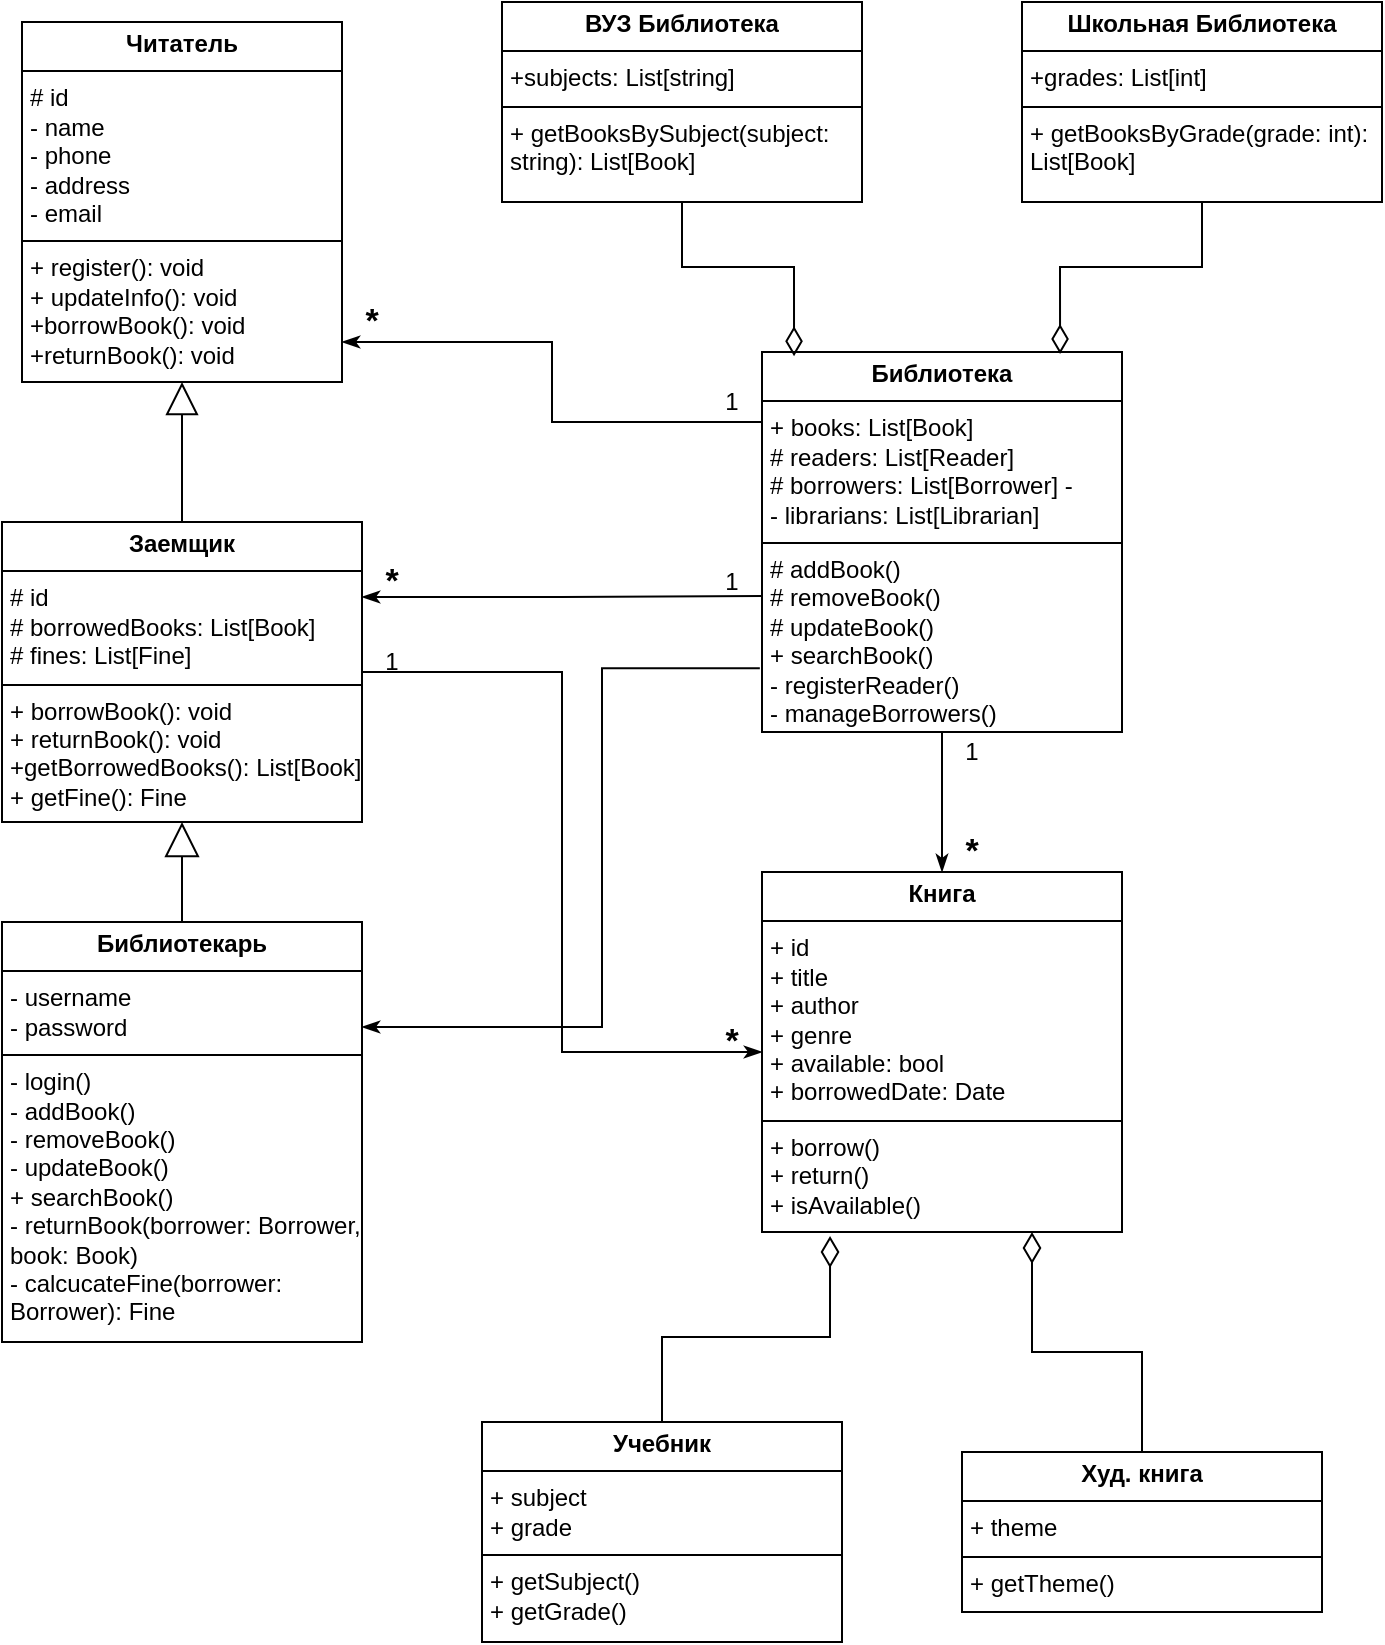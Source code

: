 <mxfile version="24.7.17">
  <diagram name="Страница — 1" id="GiDRmRgd0x45pkY0fpgc">
    <mxGraphModel dx="824" dy="791" grid="1" gridSize="10" guides="1" tooltips="1" connect="1" arrows="1" fold="1" page="1" pageScale="1" pageWidth="900" pageHeight="1600" math="0" shadow="0">
      <root>
        <mxCell id="0" />
        <mxCell id="1" parent="0" />
        <mxCell id="TMLp2XeuXttRBRyLWtrB-34" style="edgeStyle=orthogonalEdgeStyle;rounded=0;orthogonalLoop=1;jettySize=auto;html=1;entryX=0;entryY=0.5;entryDx=0;entryDy=0;endArrow=none;endFill=0;startArrow=classicThin;startFill=1;" edge="1" parent="1" source="TMLp2XeuXttRBRyLWtrB-6" target="TMLp2XeuXttRBRyLWtrB-13">
          <mxGeometry relative="1" as="geometry">
            <Array as="points">
              <mxPoint x="425" y="190" />
              <mxPoint x="425" y="230" />
              <mxPoint x="530" y="230" />
            </Array>
          </mxGeometry>
        </mxCell>
        <mxCell id="TMLp2XeuXttRBRyLWtrB-6" value="&lt;p style=&quot;margin:0px;margin-top:4px;text-align:center;&quot;&gt;&lt;b&gt;Читатель&lt;/b&gt;&lt;/p&gt;&lt;hr size=&quot;1&quot; style=&quot;border-style:solid;&quot;&gt;&lt;p style=&quot;margin:0px;margin-left:4px;&quot;&gt;# id&lt;/p&gt;&lt;p style=&quot;margin:0px;margin-left:4px;&quot;&gt;- name&lt;/p&gt;&lt;p style=&quot;margin:0px;margin-left:4px;&quot;&gt;- phone&lt;/p&gt;&lt;p style=&quot;margin:0px;margin-left:4px;&quot;&gt;- address&lt;/p&gt;&lt;p style=&quot;margin:0px;margin-left:4px;&quot;&gt;- email&lt;/p&gt;&lt;hr size=&quot;1&quot; style=&quot;border-style:solid;&quot;&gt;&lt;p style=&quot;margin:0px;margin-left:4px;&quot;&gt;+ register(): void&lt;/p&gt;&lt;p style=&quot;margin:0px;margin-left:4px;&quot;&gt;+ updateInfo(): void&lt;/p&gt;&lt;p style=&quot;margin:0px;margin-left:4px;&quot;&gt;+borrowBook(): void&lt;/p&gt;&lt;p style=&quot;margin:0px;margin-left:4px;&quot;&gt;+returnBook(): void&lt;/p&gt;" style="verticalAlign=top;align=left;overflow=fill;html=1;whiteSpace=wrap;" vertex="1" parent="1">
          <mxGeometry x="160" y="30" width="160" height="180" as="geometry" />
        </mxCell>
        <mxCell id="TMLp2XeuXttRBRyLWtrB-18" style="edgeStyle=orthogonalEdgeStyle;rounded=0;orthogonalLoop=1;jettySize=auto;html=1;entryX=0.5;entryY=1;entryDx=0;entryDy=0;endArrow=block;endFill=0;strokeWidth=1;endSize=14;" edge="1" parent="1" source="TMLp2XeuXttRBRyLWtrB-7" target="TMLp2XeuXttRBRyLWtrB-6">
          <mxGeometry relative="1" as="geometry" />
        </mxCell>
        <mxCell id="TMLp2XeuXttRBRyLWtrB-29" style="edgeStyle=orthogonalEdgeStyle;rounded=0;orthogonalLoop=1;jettySize=auto;html=1;exitX=1;exitY=0.5;exitDx=0;exitDy=0;entryX=0;entryY=0.5;entryDx=0;entryDy=0;endArrow=classicThin;endFill=1;" edge="1" parent="1" source="TMLp2XeuXttRBRyLWtrB-7" target="TMLp2XeuXttRBRyLWtrB-10">
          <mxGeometry relative="1" as="geometry" />
        </mxCell>
        <mxCell id="TMLp2XeuXttRBRyLWtrB-7" value="&lt;p style=&quot;margin:0px;margin-top:4px;text-align:center;&quot;&gt;&lt;b&gt;Заемщик&lt;/b&gt;&lt;/p&gt;&lt;hr size=&quot;1&quot; style=&quot;border-style:solid;&quot;&gt;&lt;p style=&quot;margin:0px;margin-left:4px;&quot;&gt;# id&lt;/p&gt;&lt;p style=&quot;margin:0px;margin-left:4px;&quot;&gt;# borrowedBooks: List[Book]&lt;/p&gt;&lt;p style=&quot;margin:0px;margin-left:4px;&quot;&gt;# fines: List[Fine]&lt;/p&gt;&lt;hr size=&quot;1&quot; style=&quot;border-style:solid;&quot;&gt;&lt;p style=&quot;margin:0px;margin-left:4px;&quot;&gt;+ borrowBook(): void&amp;nbsp;&lt;/p&gt;&lt;p style=&quot;margin:0px;margin-left:4px;&quot;&gt;+ returnBook(): void&amp;nbsp;&lt;/p&gt;&lt;p style=&quot;margin:0px;margin-left:4px;&quot;&gt;+getBorrowedBooks():&amp;nbsp;&lt;span style=&quot;background-color: initial;&quot;&gt;List[Book]&lt;/span&gt;&lt;/p&gt;&lt;p style=&quot;margin:0px;margin-left:4px;&quot;&gt;+ getFine(): Fine&amp;nbsp;&lt;/p&gt;" style="verticalAlign=top;align=left;overflow=fill;html=1;whiteSpace=wrap;" vertex="1" parent="1">
          <mxGeometry x="150" y="280" width="180" height="150" as="geometry" />
        </mxCell>
        <mxCell id="TMLp2XeuXttRBRyLWtrB-8" style="edgeStyle=orthogonalEdgeStyle;rounded=0;orthogonalLoop=1;jettySize=auto;html=1;exitX=0.5;exitY=1;exitDx=0;exitDy=0;" edge="1" parent="1" source="TMLp2XeuXttRBRyLWtrB-7" target="TMLp2XeuXttRBRyLWtrB-7">
          <mxGeometry relative="1" as="geometry" />
        </mxCell>
        <mxCell id="TMLp2XeuXttRBRyLWtrB-19" style="edgeStyle=orthogonalEdgeStyle;rounded=0;orthogonalLoop=1;jettySize=auto;html=1;entryX=0.5;entryY=1;entryDx=0;entryDy=0;endArrow=block;endFill=0;endSize=15;" edge="1" parent="1" source="TMLp2XeuXttRBRyLWtrB-9" target="TMLp2XeuXttRBRyLWtrB-7">
          <mxGeometry relative="1" as="geometry" />
        </mxCell>
        <mxCell id="TMLp2XeuXttRBRyLWtrB-9" value="&lt;p style=&quot;margin:0px;margin-top:4px;text-align:center;&quot;&gt;&lt;b&gt;Библиотекарь&lt;/b&gt;&lt;/p&gt;&lt;hr size=&quot;1&quot; style=&quot;border-style:solid;&quot;&gt;&lt;p style=&quot;margin:0px;margin-left:4px;&quot;&gt;- username&lt;/p&gt;&lt;p style=&quot;margin:0px;margin-left:4px;&quot;&gt;- password&lt;/p&gt;&lt;hr size=&quot;1&quot; style=&quot;border-style:solid;&quot;&gt;&lt;p style=&quot;margin:0px;margin-left:4px;&quot;&gt;- login()&lt;/p&gt;&lt;p style=&quot;margin:0px;margin-left:4px;&quot;&gt;- addBook()&lt;/p&gt;&lt;p style=&quot;margin:0px;margin-left:4px;&quot;&gt;- removeBook()&lt;/p&gt;&lt;p style=&quot;margin:0px;margin-left:4px;&quot;&gt;- updateBook()&lt;/p&gt;&lt;p style=&quot;margin:0px;margin-left:4px;&quot;&gt;+ searchBook()&lt;/p&gt;&lt;p style=&quot;margin:0px;margin-left:4px;&quot;&gt;- returnBook(borrower: Borrower, book: Book)&lt;/p&gt;&lt;p style=&quot;margin:0px;margin-left:4px;&quot;&gt;- calcucateFine(&lt;span style=&quot;background-color: initial;&quot;&gt;borrower: Borrower): Fine&lt;/span&gt;&lt;/p&gt;" style="verticalAlign=top;align=left;overflow=fill;html=1;whiteSpace=wrap;" vertex="1" parent="1">
          <mxGeometry x="150" y="480" width="180" height="210" as="geometry" />
        </mxCell>
        <mxCell id="TMLp2XeuXttRBRyLWtrB-20" style="edgeStyle=orthogonalEdgeStyle;rounded=0;orthogonalLoop=1;jettySize=auto;html=1;entryX=0.5;entryY=1;entryDx=0;entryDy=0;endArrow=none;endFill=0;startArrow=classicThin;startFill=1;" edge="1" parent="1" source="TMLp2XeuXttRBRyLWtrB-10" target="TMLp2XeuXttRBRyLWtrB-13">
          <mxGeometry relative="1" as="geometry" />
        </mxCell>
        <mxCell id="TMLp2XeuXttRBRyLWtrB-10" value="&lt;p style=&quot;margin:0px;margin-top:4px;text-align:center;&quot;&gt;&lt;b&gt;Книга&lt;/b&gt;&lt;/p&gt;&lt;hr size=&quot;1&quot; style=&quot;border-style:solid;&quot;&gt;&lt;p style=&quot;margin:0px;margin-left:4px;&quot;&gt;+ id&lt;/p&gt;&lt;p style=&quot;margin:0px;margin-left:4px;&quot;&gt;+ title&lt;/p&gt;&lt;p style=&quot;margin:0px;margin-left:4px;&quot;&gt;+ author&lt;/p&gt;&lt;p style=&quot;margin:0px;margin-left:4px;&quot;&gt;+ genre&lt;/p&gt;&lt;p style=&quot;margin:0px;margin-left:4px;&quot;&gt;+ available: bool&lt;/p&gt;&lt;p style=&quot;margin:0px;margin-left:4px;&quot;&gt;+&amp;nbsp;borrowedDate: Date&lt;/p&gt;&lt;hr size=&quot;1&quot; style=&quot;border-style:solid;&quot;&gt;&lt;p style=&quot;margin:0px;margin-left:4px;&quot;&gt;+ borrow()&lt;/p&gt;&lt;p style=&quot;margin:0px;margin-left:4px;&quot;&gt;+ return()&lt;/p&gt;&lt;p style=&quot;margin:0px;margin-left:4px;&quot;&gt;+ isAvailable()&lt;/p&gt;&lt;p style=&quot;margin:0px;margin-left:4px;&quot;&gt;&lt;br&gt;&lt;/p&gt;" style="verticalAlign=top;align=left;overflow=fill;html=1;whiteSpace=wrap;" vertex="1" parent="1">
          <mxGeometry x="530" y="455" width="180" height="180" as="geometry" />
        </mxCell>
        <mxCell id="TMLp2XeuXttRBRyLWtrB-11" value="&lt;p style=&quot;margin:0px;margin-top:4px;text-align:center;&quot;&gt;&lt;b&gt;Учебник&lt;/b&gt;&lt;/p&gt;&lt;hr size=&quot;1&quot; style=&quot;border-style:solid;&quot;&gt;&lt;p style=&quot;margin:0px;margin-left:4px;&quot;&gt;+ subject&lt;/p&gt;&lt;p style=&quot;margin:0px;margin-left:4px;&quot;&gt;+ grade&lt;/p&gt;&lt;hr size=&quot;1&quot; style=&quot;border-style:solid;&quot;&gt;&lt;p style=&quot;margin:0px;margin-left:4px;&quot;&gt;+ getSubject()&lt;/p&gt;&lt;p style=&quot;margin:0px;margin-left:4px;&quot;&gt;+ getGrade()&lt;/p&gt;" style="verticalAlign=top;align=left;overflow=fill;html=1;whiteSpace=wrap;" vertex="1" parent="1">
          <mxGeometry x="390" y="730" width="180" height="110" as="geometry" />
        </mxCell>
        <mxCell id="TMLp2XeuXttRBRyLWtrB-22" style="edgeStyle=orthogonalEdgeStyle;rounded=0;orthogonalLoop=1;jettySize=auto;html=1;entryX=0.75;entryY=1;entryDx=0;entryDy=0;endArrow=diamondThin;endFill=0;endSize=13;" edge="1" parent="1" source="TMLp2XeuXttRBRyLWtrB-12" target="TMLp2XeuXttRBRyLWtrB-10">
          <mxGeometry relative="1" as="geometry" />
        </mxCell>
        <mxCell id="TMLp2XeuXttRBRyLWtrB-12" value="&lt;p style=&quot;margin:0px;margin-top:4px;text-align:center;&quot;&gt;&lt;b&gt;Худ. книга&lt;/b&gt;&lt;/p&gt;&lt;hr size=&quot;1&quot; style=&quot;border-style:solid;&quot;&gt;&lt;p style=&quot;margin:0px;margin-left:4px;&quot;&gt;+ theme&lt;/p&gt;&lt;hr size=&quot;1&quot; style=&quot;border-style:solid;&quot;&gt;&lt;p style=&quot;margin:0px;margin-left:4px;&quot;&gt;+ getTheme()&lt;/p&gt;" style="verticalAlign=top;align=left;overflow=fill;html=1;whiteSpace=wrap;" vertex="1" parent="1">
          <mxGeometry x="630" y="745" width="180" height="80" as="geometry" />
        </mxCell>
        <mxCell id="TMLp2XeuXttRBRyLWtrB-13" value="&lt;p style=&quot;margin:0px;margin-top:4px;text-align:center;&quot;&gt;&lt;b&gt;Библиотека&lt;/b&gt;&lt;/p&gt;&lt;hr size=&quot;1&quot; style=&quot;border-style:solid;&quot;&gt;&lt;p style=&quot;margin:0px;margin-left:4px;&quot;&gt;+ books: List[Book]&amp;nbsp;&lt;/p&gt;&lt;p style=&quot;margin:0px;margin-left:4px;&quot;&gt;# readers: List[Reader]&amp;nbsp;&lt;/p&gt;&lt;p style=&quot;margin:0px;margin-left:4px;&quot;&gt;# borrowers: List[Borrower] -&amp;nbsp;&lt;/p&gt;&lt;p style=&quot;margin:0px;margin-left:4px;&quot;&gt;- librarians: List[Librarian]&amp;nbsp;&lt;/p&gt;&lt;hr size=&quot;1&quot; style=&quot;border-style:solid;&quot;&gt;&lt;p style=&quot;margin:0px;margin-left:4px;&quot;&gt;# addBook()&lt;/p&gt;&lt;p style=&quot;margin:0px;margin-left:4px;&quot;&gt;# removeBook()&lt;/p&gt;&lt;p style=&quot;margin:0px;margin-left:4px;&quot;&gt;# updateBook()&lt;/p&gt;&lt;p style=&quot;margin:0px;margin-left:4px;&quot;&gt;+ searchBook()&lt;/p&gt;&lt;p style=&quot;margin:0px;margin-left:4px;&quot;&gt;- registerReader()&lt;/p&gt;&lt;p style=&quot;margin:0px;margin-left:4px;&quot;&gt;- manageBorrowers()&lt;/p&gt;&lt;p style=&quot;margin:0px;margin-left:4px;&quot;&gt;&lt;br&gt;&lt;/p&gt;&lt;p style=&quot;margin:0px;margin-left:4px;&quot;&gt;&lt;br&gt;&lt;/p&gt;" style="verticalAlign=top;align=left;overflow=fill;html=1;whiteSpace=wrap;" vertex="1" parent="1">
          <mxGeometry x="530" y="195" width="180" height="190" as="geometry" />
        </mxCell>
        <mxCell id="TMLp2XeuXttRBRyLWtrB-14" style="edgeStyle=orthogonalEdgeStyle;rounded=0;orthogonalLoop=1;jettySize=auto;html=1;exitX=0.5;exitY=1;exitDx=0;exitDy=0;" edge="1" parent="1" source="TMLp2XeuXttRBRyLWtrB-13" target="TMLp2XeuXttRBRyLWtrB-13">
          <mxGeometry relative="1" as="geometry" />
        </mxCell>
        <mxCell id="TMLp2XeuXttRBRyLWtrB-15" value="&lt;p style=&quot;margin:0px;margin-top:4px;text-align:center;&quot;&gt;&lt;b&gt;ВУЗ Библиотека&lt;/b&gt;&lt;/p&gt;&lt;hr size=&quot;1&quot; style=&quot;border-style:solid;&quot;&gt;&lt;p style=&quot;margin: 0px 0px 0px 4px;&quot;&gt;&lt;font face=&quot;Helvetica&quot;&gt;&lt;font style=&quot;font-size: 12px;&quot;&gt;+&lt;/font&gt;&lt;span style=&quot;background-color: rgb(255, 255, 255);&quot;&gt;subjects: List[string]&lt;/span&gt;&lt;/font&gt;&lt;/p&gt;&lt;hr size=&quot;1&quot; style=&quot;border-style: solid;&quot;&gt;&lt;p style=&quot;margin:0px;margin-left:4px;&quot;&gt;+ getBooksBySubject(subject: string): List[Book]&lt;br&gt;&lt;/p&gt;&lt;p style=&quot;margin:0px;margin-left:4px;&quot;&gt;&lt;br&gt;&lt;/p&gt;&lt;p style=&quot;margin:0px;margin-left:4px;&quot;&gt;&lt;br&gt;&lt;/p&gt;" style="verticalAlign=top;align=left;overflow=fill;html=1;whiteSpace=wrap;" vertex="1" parent="1">
          <mxGeometry x="400" y="20" width="180" height="100" as="geometry" />
        </mxCell>
        <mxCell id="TMLp2XeuXttRBRyLWtrB-16" value="&lt;p style=&quot;margin:0px;margin-top:4px;text-align:center;&quot;&gt;&lt;b&gt;Школьная Библиотека&lt;/b&gt;&lt;/p&gt;&lt;hr size=&quot;1&quot; style=&quot;border-style:solid;&quot;&gt;&lt;p style=&quot;margin: 0px 0px 0px 4px;&quot;&gt;&lt;font face=&quot;Helvetica&quot;&gt;&lt;font style=&quot;font-size: 12px;&quot;&gt;+&lt;/font&gt;&lt;/font&gt;&lt;span style=&quot;background-color: initial;&quot;&gt;grades: List[int]&lt;/span&gt;&lt;/p&gt;&lt;hr size=&quot;1&quot; style=&quot;border-style: solid;&quot;&gt;&lt;p style=&quot;margin: 0px 0px 0px 4px;&quot;&gt;&lt;font style=&quot;font-size: 12px;&quot; face=&quot;Helvetica&quot;&gt;+&amp;nbsp;&lt;span style=&quot;background-color: initial;&quot;&gt;&lt;font style=&quot;font-size: 12px;&quot;&gt;getBooksByGrade(grade: int): List[Book]&lt;/font&gt;&lt;/span&gt;&lt;/font&gt;&lt;br&gt;&lt;/p&gt;&lt;p style=&quot;margin:0px;margin-left:4px;&quot;&gt;&lt;br&gt;&lt;/p&gt;&lt;p style=&quot;margin:0px;margin-left:4px;&quot;&gt;&lt;br&gt;&lt;/p&gt;" style="verticalAlign=top;align=left;overflow=fill;html=1;whiteSpace=wrap;" vertex="1" parent="1">
          <mxGeometry x="660" y="20" width="180" height="100" as="geometry" />
        </mxCell>
        <mxCell id="TMLp2XeuXttRBRyLWtrB-21" style="edgeStyle=orthogonalEdgeStyle;rounded=0;orthogonalLoop=1;jettySize=auto;html=1;entryX=0.189;entryY=1.011;entryDx=0;entryDy=0;entryPerimeter=0;endArrow=diamondThin;endFill=0;endSize=13;" edge="1" parent="1" source="TMLp2XeuXttRBRyLWtrB-11" target="TMLp2XeuXttRBRyLWtrB-10">
          <mxGeometry relative="1" as="geometry" />
        </mxCell>
        <mxCell id="TMLp2XeuXttRBRyLWtrB-23" style="edgeStyle=orthogonalEdgeStyle;rounded=0;orthogonalLoop=1;jettySize=auto;html=1;exitX=0.5;exitY=1;exitDx=0;exitDy=0;entryX=0.089;entryY=0.011;entryDx=0;entryDy=0;entryPerimeter=0;endArrow=diamondThin;endFill=0;endSize=12;" edge="1" parent="1" source="TMLp2XeuXttRBRyLWtrB-15" target="TMLp2XeuXttRBRyLWtrB-13">
          <mxGeometry relative="1" as="geometry" />
        </mxCell>
        <mxCell id="TMLp2XeuXttRBRyLWtrB-24" style="edgeStyle=orthogonalEdgeStyle;rounded=0;orthogonalLoop=1;jettySize=auto;html=1;exitX=0.5;exitY=1;exitDx=0;exitDy=0;entryX=0.828;entryY=0.005;entryDx=0;entryDy=0;entryPerimeter=0;endArrow=diamondThin;endFill=0;endSize=12;" edge="1" parent="1" source="TMLp2XeuXttRBRyLWtrB-16" target="TMLp2XeuXttRBRyLWtrB-13">
          <mxGeometry relative="1" as="geometry" />
        </mxCell>
        <mxCell id="TMLp2XeuXttRBRyLWtrB-30" value="1" style="text;strokeColor=none;align=center;fillColor=none;html=1;verticalAlign=middle;whiteSpace=wrap;rounded=0;" vertex="1" parent="1">
          <mxGeometry x="330" y="340" width="30" height="20" as="geometry" />
        </mxCell>
        <mxCell id="TMLp2XeuXttRBRyLWtrB-31" value="&lt;font style=&quot;font-size: 17px;&quot;&gt;*&lt;/font&gt;" style="text;strokeColor=none;align=center;fillColor=none;html=1;verticalAlign=middle;whiteSpace=wrap;rounded=0;fontStyle=1" vertex="1" parent="1">
          <mxGeometry x="490" y="530" width="50" height="20" as="geometry" />
        </mxCell>
        <mxCell id="TMLp2XeuXttRBRyLWtrB-32" value="1" style="text;strokeColor=none;align=center;fillColor=none;html=1;verticalAlign=middle;whiteSpace=wrap;rounded=0;" vertex="1" parent="1">
          <mxGeometry x="620" y="385" width="30" height="20" as="geometry" />
        </mxCell>
        <mxCell id="TMLp2XeuXttRBRyLWtrB-33" value="&lt;font style=&quot;font-size: 17px;&quot;&gt;*&lt;/font&gt;" style="text;strokeColor=none;align=center;fillColor=none;html=1;verticalAlign=middle;whiteSpace=wrap;rounded=0;fontStyle=1" vertex="1" parent="1">
          <mxGeometry x="610" y="435" width="50" height="20" as="geometry" />
        </mxCell>
        <mxCell id="TMLp2XeuXttRBRyLWtrB-35" value="1" style="text;strokeColor=none;align=center;fillColor=none;html=1;verticalAlign=middle;whiteSpace=wrap;rounded=0;" vertex="1" parent="1">
          <mxGeometry x="500" y="210" width="30" height="20" as="geometry" />
        </mxCell>
        <mxCell id="TMLp2XeuXttRBRyLWtrB-36" value="&lt;font style=&quot;font-size: 17px;&quot;&gt;*&lt;/font&gt;" style="text;strokeColor=none;align=center;fillColor=none;html=1;verticalAlign=middle;whiteSpace=wrap;rounded=0;fontStyle=1" vertex="1" parent="1">
          <mxGeometry x="310" y="170" width="50" height="20" as="geometry" />
        </mxCell>
        <mxCell id="TMLp2XeuXttRBRyLWtrB-38" style="edgeStyle=orthogonalEdgeStyle;rounded=0;orthogonalLoop=1;jettySize=auto;html=1;exitX=1;exitY=0.25;exitDx=0;exitDy=0;entryX=0;entryY=0.642;entryDx=0;entryDy=0;entryPerimeter=0;startArrow=classicThin;startFill=1;endArrow=none;endFill=0;" edge="1" parent="1" source="TMLp2XeuXttRBRyLWtrB-7" target="TMLp2XeuXttRBRyLWtrB-13">
          <mxGeometry relative="1" as="geometry" />
        </mxCell>
        <mxCell id="TMLp2XeuXttRBRyLWtrB-39" value="&lt;font style=&quot;font-size: 17px;&quot;&gt;*&lt;/font&gt;" style="text;strokeColor=none;align=center;fillColor=none;html=1;verticalAlign=middle;whiteSpace=wrap;rounded=0;fontStyle=1" vertex="1" parent="1">
          <mxGeometry x="320" y="300" width="50" height="20" as="geometry" />
        </mxCell>
        <mxCell id="TMLp2XeuXttRBRyLWtrB-40" value="1" style="text;strokeColor=none;align=center;fillColor=none;html=1;verticalAlign=middle;whiteSpace=wrap;rounded=0;" vertex="1" parent="1">
          <mxGeometry x="500" y="300" width="30" height="20" as="geometry" />
        </mxCell>
        <mxCell id="TMLp2XeuXttRBRyLWtrB-42" style="edgeStyle=orthogonalEdgeStyle;rounded=0;orthogonalLoop=1;jettySize=auto;html=1;exitX=1;exitY=0.25;exitDx=0;exitDy=0;entryX=-0.006;entryY=0.832;entryDx=0;entryDy=0;entryPerimeter=0;startArrow=classicThin;startFill=1;endArrow=none;endFill=0;" edge="1" parent="1" source="TMLp2XeuXttRBRyLWtrB-9" target="TMLp2XeuXttRBRyLWtrB-13">
          <mxGeometry relative="1" as="geometry">
            <Array as="points">
              <mxPoint x="450" y="533" />
              <mxPoint x="450" y="353" />
            </Array>
          </mxGeometry>
        </mxCell>
      </root>
    </mxGraphModel>
  </diagram>
</mxfile>
